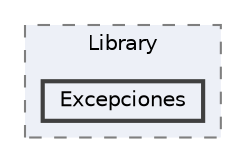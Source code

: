 digraph "/home/snowiemischief/projects/programacion2/pii_2022_2_equipo_21/src/Library/Excepciones"
{
 // INTERACTIVE_SVG=YES
 // LATEX_PDF_SIZE
  bgcolor="transparent";
  edge [fontname=Helvetica,fontsize=10,labelfontname=Helvetica,labelfontsize=10];
  node [fontname=Helvetica,fontsize=10,shape=box,height=0.2,width=0.4];
  compound=true
  subgraph clusterdir_f741251061e5c7c7ed48ab45c3348f11 {
    graph [ bgcolor="#edf0f7", pencolor="grey50", label="Library", fontname=Helvetica,fontsize=10 style="filled,dashed", URL="dir_f741251061e5c7c7ed48ab45c3348f11.html",tooltip=""]
  dir_3be738f0249d70895e6577cd69c6ea1a [label="Excepciones", fillcolor="#edf0f7", color="grey25", style="filled,bold", URL="dir_3be738f0249d70895e6577cd69c6ea1a.html",tooltip=""];
  }
}
